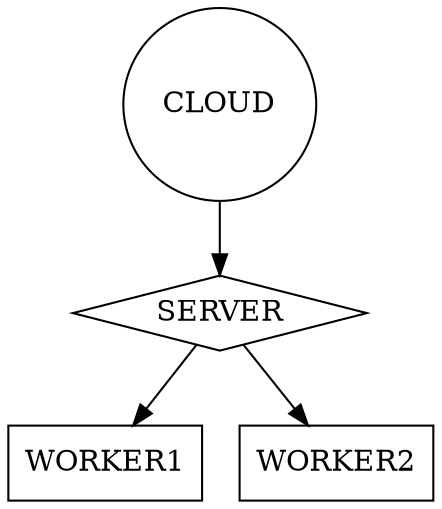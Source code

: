 digraph D {
  SERVER [shape=diamond]
  CLOUD [shape=circle]
  WORKER1 [shape=box]
  WORKER2 [shape=box]

  CLOUD -> SERVER
  SERVER -> WORKER1
  SERVER -> WORKER2
}
